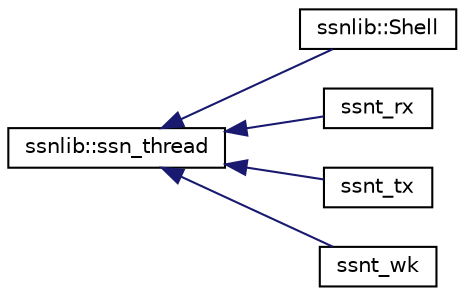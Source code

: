 digraph "Graphical Class Hierarchy"
{
  edge [fontname="Helvetica",fontsize="10",labelfontname="Helvetica",labelfontsize="10"];
  node [fontname="Helvetica",fontsize="10",shape=record];
  rankdir="LR";
  Node1 [label="ssnlib::ssn_thread",height=0.2,width=0.4,color="black", fillcolor="white", style="filled",URL="$classssnlib_1_1ssn__thread.html"];
  Node1 -> Node2 [dir="back",color="midnightblue",fontsize="10",style="solid",fontname="Helvetica"];
  Node2 [label="ssnlib::Shell",height=0.2,width=0.4,color="black", fillcolor="white", style="filled",URL="$classssnlib_1_1Shell.html"];
  Node1 -> Node3 [dir="back",color="midnightblue",fontsize="10",style="solid",fontname="Helvetica"];
  Node3 [label="ssnt_rx",height=0.2,width=0.4,color="black", fillcolor="white", style="filled",URL="$classssnt__rx.html"];
  Node1 -> Node4 [dir="back",color="midnightblue",fontsize="10",style="solid",fontname="Helvetica"];
  Node4 [label="ssnt_tx",height=0.2,width=0.4,color="black", fillcolor="white", style="filled",URL="$classssnt__tx.html"];
  Node1 -> Node5 [dir="back",color="midnightblue",fontsize="10",style="solid",fontname="Helvetica"];
  Node5 [label="ssnt_wk",height=0.2,width=0.4,color="black", fillcolor="white", style="filled",URL="$classssnt__wk.html"];
}
